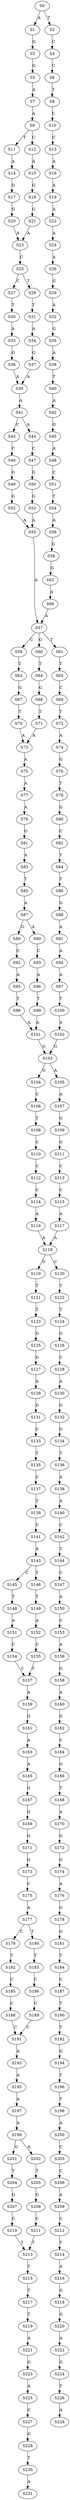 strict digraph  {
	S0 -> S1 [ label = A ];
	S0 -> S2 [ label = T ];
	S1 -> S3 [ label = G ];
	S2 -> S4 [ label = C ];
	S3 -> S5 [ label = G ];
	S4 -> S6 [ label = C ];
	S5 -> S7 [ label = A ];
	S6 -> S8 [ label = T ];
	S7 -> S9 [ label = A ];
	S8 -> S10 [ label = C ];
	S9 -> S11 [ label = T ];
	S9 -> S12 [ label = C ];
	S10 -> S13 [ label = C ];
	S11 -> S14 [ label = A ];
	S12 -> S15 [ label = A ];
	S13 -> S16 [ label = A ];
	S14 -> S17 [ label = G ];
	S15 -> S18 [ label = G ];
	S16 -> S19 [ label = A ];
	S17 -> S20 [ label = G ];
	S18 -> S21 [ label = G ];
	S19 -> S22 [ label = A ];
	S20 -> S23 [ label = A ];
	S21 -> S23 [ label = A ];
	S22 -> S24 [ label = A ];
	S23 -> S25 [ label = C ];
	S24 -> S26 [ label = A ];
	S25 -> S27 [ label = C ];
	S25 -> S28 [ label = T ];
	S26 -> S29 [ label = G ];
	S27 -> S30 [ label = T ];
	S28 -> S31 [ label = T ];
	S29 -> S32 [ label = A ];
	S30 -> S33 [ label = A ];
	S31 -> S34 [ label = A ];
	S32 -> S35 [ label = G ];
	S33 -> S36 [ label = G ];
	S34 -> S37 [ label = G ];
	S35 -> S38 [ label = A ];
	S36 -> S39 [ label = A ];
	S37 -> S39 [ label = A ];
	S38 -> S40 [ label = T ];
	S39 -> S41 [ label = A ];
	S40 -> S42 [ label = A ];
	S41 -> S43 [ label = C ];
	S41 -> S44 [ label = A ];
	S42 -> S45 [ label = G ];
	S43 -> S46 [ label = C ];
	S44 -> S47 [ label = C ];
	S45 -> S48 [ label = A ];
	S46 -> S49 [ label = G ];
	S47 -> S50 [ label = G ];
	S48 -> S51 [ label = C ];
	S49 -> S52 [ label = G ];
	S50 -> S53 [ label = G ];
	S51 -> S54 [ label = T ];
	S52 -> S55 [ label = A ];
	S53 -> S55 [ label = A ];
	S54 -> S56 [ label = A ];
	S55 -> S57 [ label = A ];
	S56 -> S58 [ label = G ];
	S57 -> S59 [ label = C ];
	S57 -> S60 [ label = G ];
	S57 -> S61 [ label = T ];
	S58 -> S62 [ label = G ];
	S59 -> S63 [ label = T ];
	S60 -> S64 [ label = T ];
	S61 -> S65 [ label = T ];
	S62 -> S66 [ label = A ];
	S63 -> S67 [ label = G ];
	S64 -> S68 [ label = G ];
	S65 -> S69 [ label = C ];
	S66 -> S57 [ label = A ];
	S67 -> S70 [ label = T ];
	S68 -> S71 [ label = T ];
	S69 -> S72 [ label = T ];
	S70 -> S73 [ label = A ];
	S71 -> S73 [ label = A ];
	S72 -> S74 [ label = A ];
	S73 -> S75 [ label = A ];
	S74 -> S76 [ label = G ];
	S75 -> S77 [ label = A ];
	S76 -> S78 [ label = T ];
	S77 -> S79 [ label = A ];
	S78 -> S80 [ label = G ];
	S79 -> S81 [ label = G ];
	S80 -> S82 [ label = C ];
	S81 -> S83 [ label = A ];
	S82 -> S84 [ label = T ];
	S83 -> S85 [ label = T ];
	S84 -> S86 [ label = T ];
	S85 -> S87 [ label = A ];
	S86 -> S88 [ label = G ];
	S87 -> S89 [ label = G ];
	S87 -> S90 [ label = A ];
	S88 -> S91 [ label = A ];
	S89 -> S92 [ label = C ];
	S90 -> S93 [ label = C ];
	S91 -> S94 [ label = A ];
	S92 -> S95 [ label = A ];
	S93 -> S96 [ label = A ];
	S94 -> S97 [ label = A ];
	S95 -> S98 [ label = T ];
	S96 -> S99 [ label = T ];
	S97 -> S100 [ label = T ];
	S98 -> S101 [ label = A ];
	S99 -> S101 [ label = A ];
	S100 -> S102 [ label = A ];
	S101 -> S103 [ label = G ];
	S102 -> S103 [ label = G ];
	S103 -> S104 [ label = G ];
	S103 -> S105 [ label = A ];
	S104 -> S106 [ label = C ];
	S105 -> S107 [ label = A ];
	S106 -> S108 [ label = T ];
	S107 -> S109 [ label = G ];
	S108 -> S110 [ label = C ];
	S109 -> S111 [ label = G ];
	S110 -> S112 [ label = C ];
	S111 -> S113 [ label = C ];
	S112 -> S114 [ label = C ];
	S113 -> S115 [ label = C ];
	S114 -> S116 [ label = A ];
	S115 -> S117 [ label = A ];
	S116 -> S118 [ label = A ];
	S117 -> S118 [ label = A ];
	S118 -> S119 [ label = G ];
	S118 -> S120 [ label = C ];
	S119 -> S121 [ label = T ];
	S120 -> S122 [ label = T ];
	S121 -> S123 [ label = T ];
	S122 -> S124 [ label = T ];
	S123 -> S125 [ label = G ];
	S124 -> S126 [ label = G ];
	S125 -> S127 [ label = G ];
	S126 -> S128 [ label = C ];
	S127 -> S129 [ label = A ];
	S128 -> S130 [ label = A ];
	S129 -> S131 [ label = G ];
	S130 -> S132 [ label = G ];
	S131 -> S133 [ label = C ];
	S132 -> S134 [ label = G ];
	S133 -> S135 [ label = T ];
	S134 -> S136 [ label = T ];
	S135 -> S137 [ label = C ];
	S136 -> S138 [ label = A ];
	S137 -> S139 [ label = T ];
	S138 -> S140 [ label = A ];
	S139 -> S141 [ label = C ];
	S140 -> S142 [ label = C ];
	S141 -> S143 [ label = A ];
	S142 -> S144 [ label = T ];
	S143 -> S145 [ label = C ];
	S143 -> S146 [ label = T ];
	S144 -> S147 [ label = C ];
	S145 -> S148 [ label = T ];
	S146 -> S149 [ label = T ];
	S147 -> S150 [ label = A ];
	S148 -> S151 [ label = A ];
	S149 -> S152 [ label = A ];
	S150 -> S153 [ label = C ];
	S151 -> S154 [ label = C ];
	S152 -> S155 [ label = C ];
	S153 -> S156 [ label = A ];
	S154 -> S157 [ label = C ];
	S155 -> S157 [ label = C ];
	S156 -> S158 [ label = G ];
	S157 -> S159 [ label = A ];
	S158 -> S160 [ label = A ];
	S159 -> S161 [ label = G ];
	S160 -> S162 [ label = G ];
	S161 -> S163 [ label = A ];
	S162 -> S164 [ label = C ];
	S163 -> S165 [ label = A ];
	S164 -> S166 [ label = G ];
	S165 -> S167 [ label = G ];
	S166 -> S168 [ label = T ];
	S167 -> S169 [ label = G ];
	S168 -> S170 [ label = A ];
	S169 -> S171 [ label = G ];
	S170 -> S172 [ label = G ];
	S171 -> S173 [ label = G ];
	S172 -> S174 [ label = G ];
	S173 -> S175 [ label = C ];
	S174 -> S176 [ label = A ];
	S175 -> S177 [ label = A ];
	S176 -> S178 [ label = G ];
	S177 -> S179 [ label = C ];
	S177 -> S180 [ label = T ];
	S178 -> S181 [ label = G ];
	S179 -> S182 [ label = T ];
	S180 -> S183 [ label = T ];
	S181 -> S184 [ label = T ];
	S182 -> S185 [ label = C ];
	S183 -> S186 [ label = C ];
	S184 -> S187 [ label = C ];
	S185 -> S188 [ label = C ];
	S186 -> S189 [ label = C ];
	S187 -> S190 [ label = T ];
	S188 -> S191 [ label = C ];
	S189 -> S191 [ label = C ];
	S190 -> S192 [ label = T ];
	S191 -> S193 [ label = A ];
	S192 -> S194 [ label = G ];
	S193 -> S195 [ label = A ];
	S194 -> S196 [ label = T ];
	S195 -> S197 [ label = A ];
	S196 -> S198 [ label = T ];
	S197 -> S199 [ label = A ];
	S198 -> S200 [ label = A ];
	S199 -> S201 [ label = G ];
	S199 -> S202 [ label = A ];
	S200 -> S203 [ label = C ];
	S201 -> S204 [ label = T ];
	S202 -> S205 [ label = T ];
	S203 -> S206 [ label = C ];
	S204 -> S207 [ label = G ];
	S205 -> S208 [ label = G ];
	S206 -> S209 [ label = A ];
	S207 -> S210 [ label = C ];
	S208 -> S211 [ label = C ];
	S209 -> S212 [ label = C ];
	S210 -> S213 [ label = T ];
	S211 -> S213 [ label = T ];
	S212 -> S214 [ label = T ];
	S213 -> S215 [ label = T ];
	S214 -> S216 [ label = A ];
	S215 -> S217 [ label = T ];
	S216 -> S218 [ label = G ];
	S217 -> S219 [ label = T ];
	S218 -> S220 [ label = G ];
	S219 -> S221 [ label = A ];
	S220 -> S222 [ label = A ];
	S221 -> S223 [ label = G ];
	S222 -> S224 [ label = G ];
	S223 -> S225 [ label = A ];
	S224 -> S226 [ label = T ];
	S225 -> S227 [ label = C ];
	S226 -> S228 [ label = A ];
	S227 -> S229 [ label = G ];
	S229 -> S230 [ label = T ];
	S230 -> S231 [ label = A ];
}
